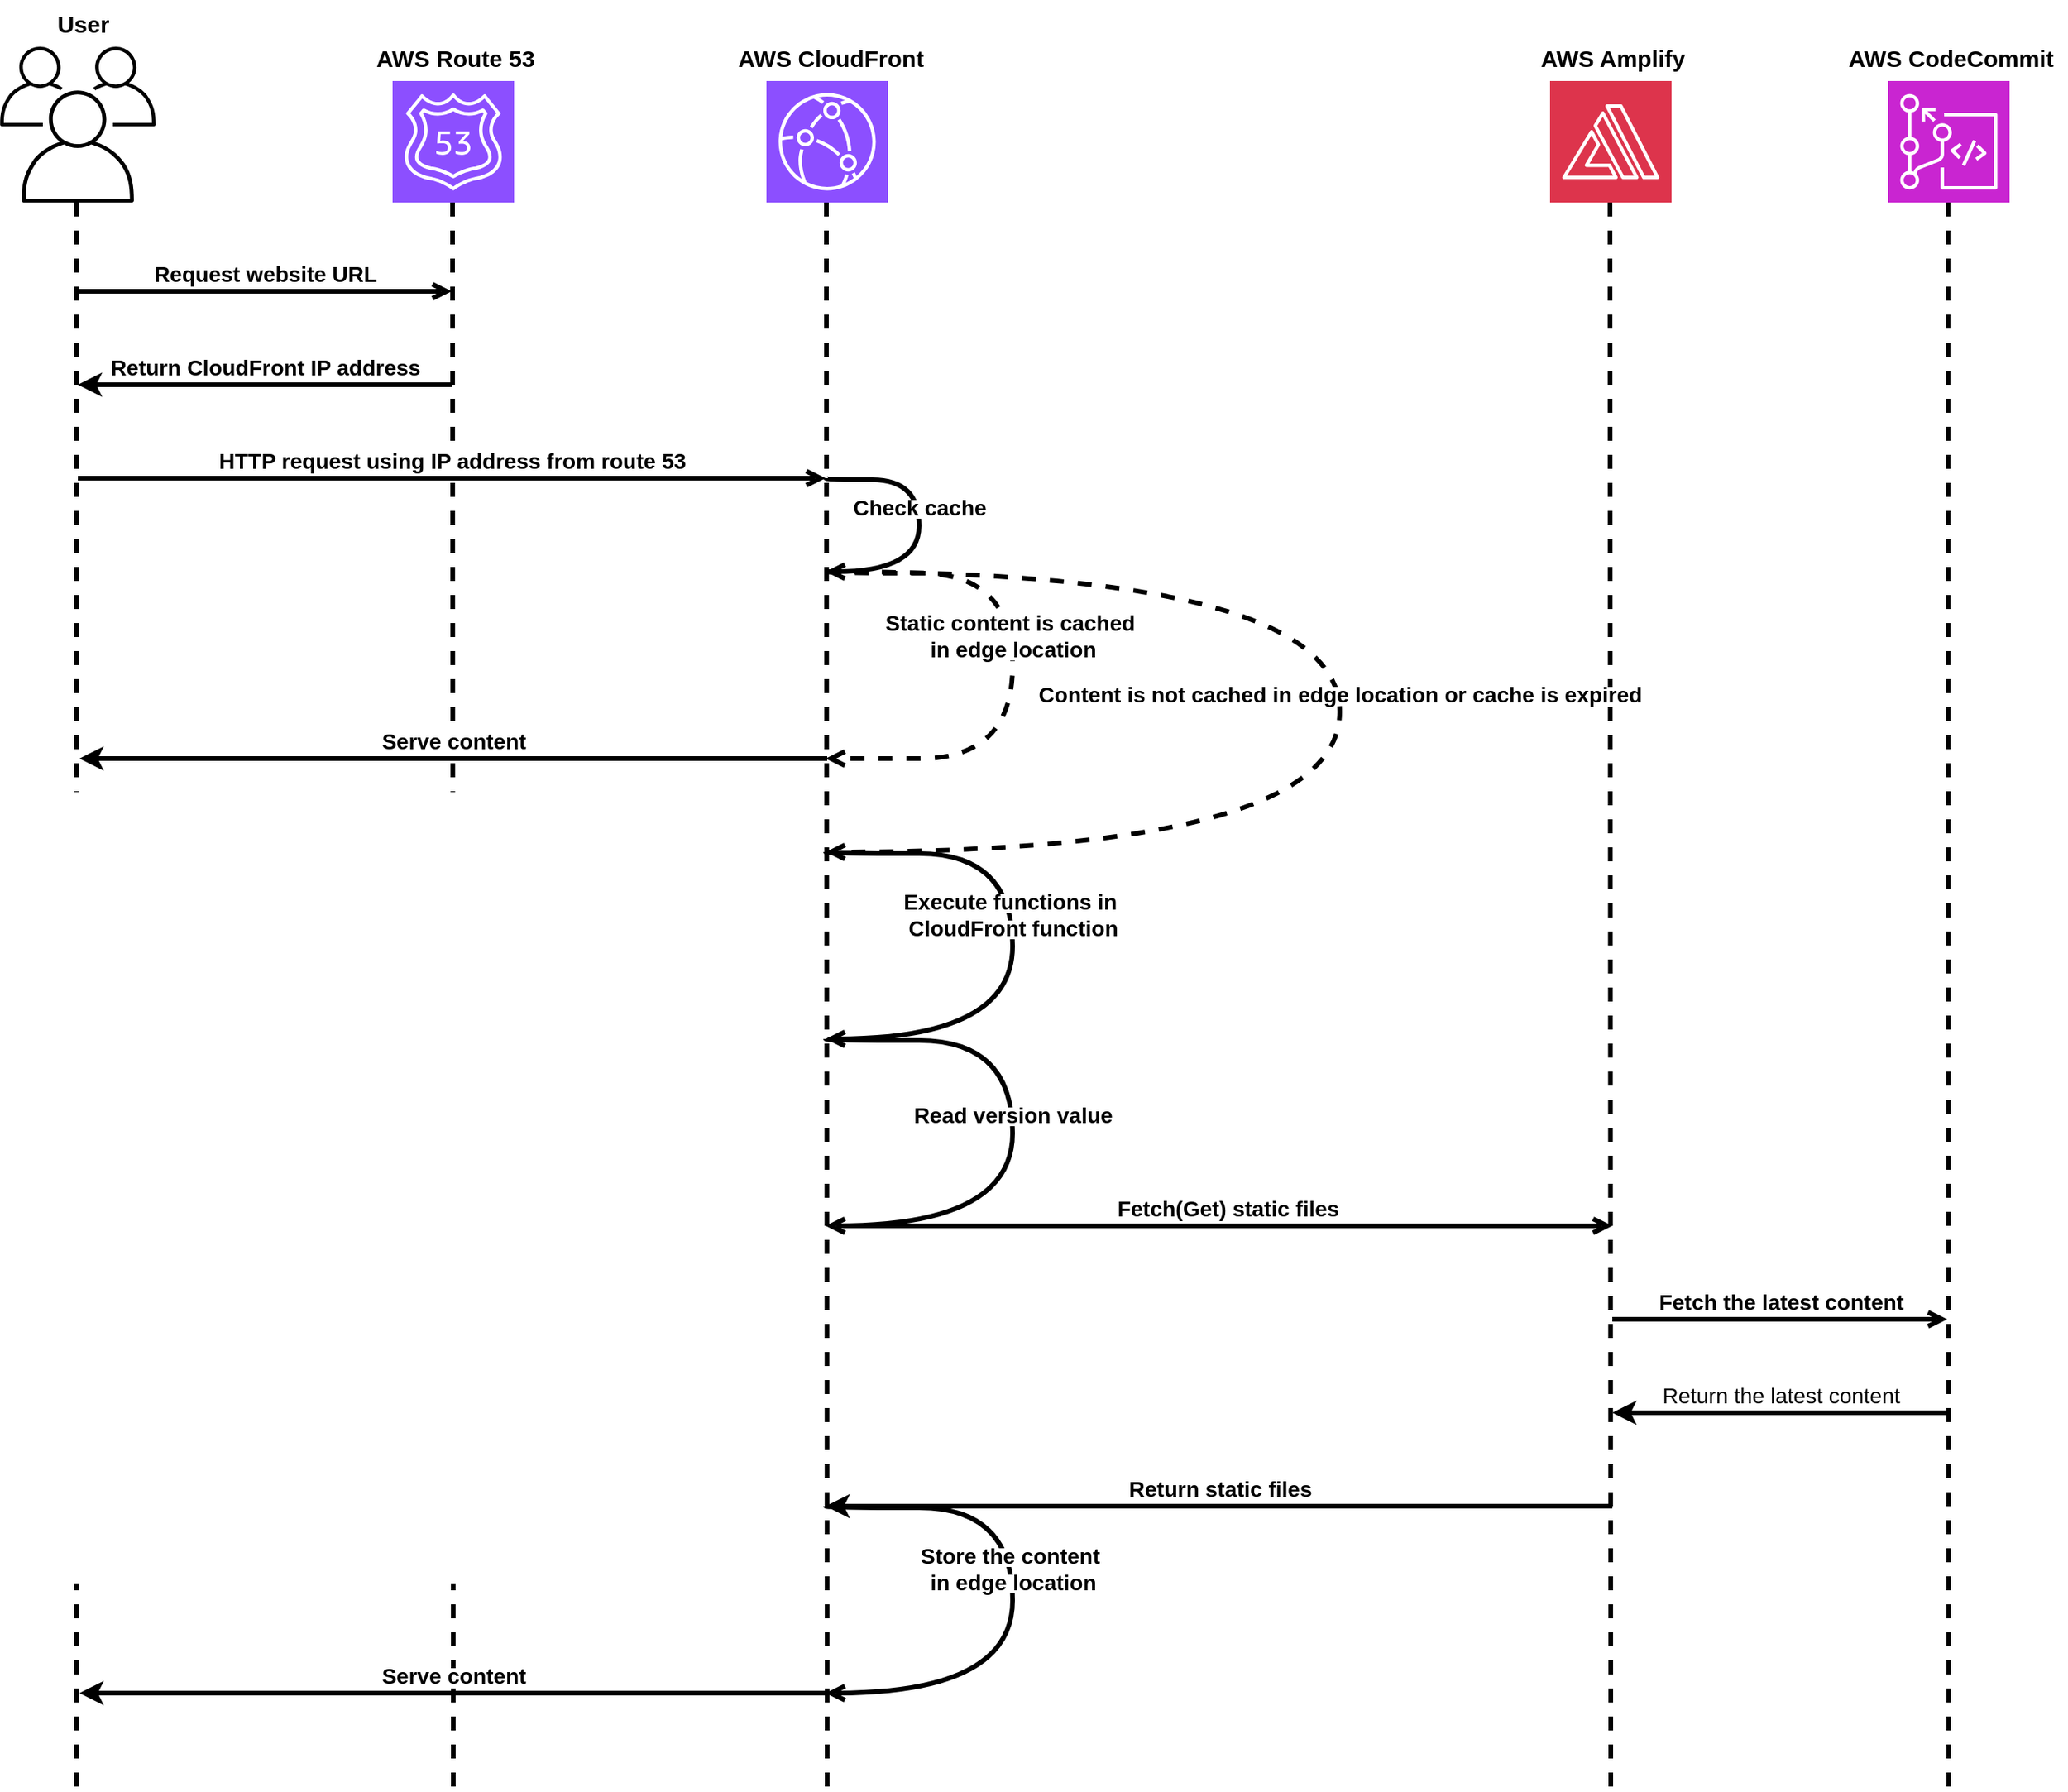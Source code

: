 <mxfile version="24.2.5" type="device">
  <diagram name="Page-1" id="oxsta4bVn6fxXUkwhriC">
    <mxGraphModel dx="1526" dy="1856" grid="1" gridSize="15" guides="1" tooltips="1" connect="1" arrows="1" fold="1" page="1" pageScale="1" pageWidth="1169" pageHeight="827" background="#ffffff" math="0" shadow="0">
      <root>
        <mxCell id="0" />
        <mxCell id="1" parent="0" />
        <mxCell id="xm0pzrH4hcumAgAO0iIK-3" value="" style="sketch=0;points=[[0,0,0],[0.25,0,0],[0.5,0,0],[0.75,0,0],[1,0,0],[0,1,0],[0.25,1,0],[0.5,1,0],[0.75,1,0],[1,1,0],[0,0.25,0],[0,0.5,0],[0,0.75,0],[1,0.25,0],[1,0.5,0],[1,0.75,0]];outlineConnect=0;fontColor=#232F3E;fillColor=#8C4FFF;strokeColor=#ffffff;dashed=0;verticalLabelPosition=bottom;verticalAlign=top;align=center;html=1;fontSize=12;fontStyle=0;aspect=fixed;shape=mxgraph.aws4.resourceIcon;resIcon=mxgraph.aws4.route_53;" parent="1" vertex="1">
          <mxGeometry x="322" y="45" width="78" height="78" as="geometry" />
        </mxCell>
        <mxCell id="xm0pzrH4hcumAgAO0iIK-4" value="" style="sketch=0;points=[[0,0,0],[0.25,0,0],[0.5,0,0],[0.75,0,0],[1,0,0],[0,1,0],[0.25,1,0],[0.5,1,0],[0.75,1,0],[1,1,0],[0,0.25,0],[0,0.5,0],[0,0.75,0],[1,0.25,0],[1,0.5,0],[1,0.75,0]];outlineConnect=0;fontColor=#232F3E;fillColor=#8C4FFF;strokeColor=#ffffff;dashed=0;verticalLabelPosition=bottom;verticalAlign=top;align=center;html=1;fontSize=12;fontStyle=0;aspect=fixed;shape=mxgraph.aws4.resourceIcon;resIcon=mxgraph.aws4.cloudfront;" parent="1" vertex="1">
          <mxGeometry x="562" y="45" width="78" height="78" as="geometry" />
        </mxCell>
        <mxCell id="xm0pzrH4hcumAgAO0iIK-9" value="" style="sketch=0;points=[[0,0,0],[0.25,0,0],[0.5,0,0],[0.75,0,0],[1,0,0],[0,1,0],[0.25,1,0],[0.5,1,0],[0.75,1,0],[1,1,0],[0,0.25,0],[0,0.5,0],[0,0.75,0],[1,0.25,0],[1,0.5,0],[1,0.75,0]];outlineConnect=0;fontColor=#232F3E;fillColor=#DD344C;strokeColor=#ffffff;dashed=0;verticalLabelPosition=bottom;verticalAlign=top;align=center;html=1;fontSize=12;fontStyle=0;aspect=fixed;shape=mxgraph.aws4.resourceIcon;resIcon=mxgraph.aws4.amplify;" parent="1" vertex="1">
          <mxGeometry x="1065" y="45" width="78" height="78" as="geometry" />
        </mxCell>
        <mxCell id="xm0pzrH4hcumAgAO0iIK-10" value="" style="sketch=0;points=[[0,0,0],[0.25,0,0],[0.5,0,0],[0.75,0,0],[1,0,0],[0,1,0],[0.25,1,0],[0.5,1,0],[0.75,1,0],[1,1,0],[0,0.25,0],[0,0.5,0],[0,0.75,0],[1,0.25,0],[1,0.5,0],[1,0.75,0]];outlineConnect=0;fontColor=#232F3E;fillColor=#C925D1;strokeColor=#ffffff;dashed=0;verticalLabelPosition=bottom;verticalAlign=top;align=center;html=1;fontSize=12;fontStyle=0;aspect=fixed;shape=mxgraph.aws4.resourceIcon;resIcon=mxgraph.aws4.codecommit;" parent="1" vertex="1">
          <mxGeometry x="1282" y="45" width="78" height="78" as="geometry" />
        </mxCell>
        <mxCell id="xm0pzrH4hcumAgAO0iIK-11" value="" style="endArrow=none;dashed=1;html=1;rounded=0;strokeWidth=3;strokeColor=#000000;" parent="1" edge="1">
          <mxGeometry width="50" height="50" relative="1" as="geometry">
            <mxPoint x="119" y="1140" as="sourcePoint" />
            <mxPoint x="119.027" y="123.0" as="targetPoint" />
          </mxGeometry>
        </mxCell>
        <mxCell id="xm0pzrH4hcumAgAO0iIK-12" value="" style="endArrow=none;dashed=1;html=1;rounded=0;strokeWidth=3;strokeColor=#000000;" parent="1" edge="1">
          <mxGeometry width="50" height="50" relative="1" as="geometry">
            <mxPoint x="361" y="1140" as="sourcePoint" />
            <mxPoint x="360.5" y="123" as="targetPoint" />
          </mxGeometry>
        </mxCell>
        <mxCell id="xm0pzrH4hcumAgAO0iIK-13" value="" style="endArrow=none;dashed=1;html=1;rounded=0;strokeWidth=3;strokeColor=#000000;" parent="1" edge="1">
          <mxGeometry width="50" height="50" relative="1" as="geometry">
            <mxPoint x="601" y="1140" as="sourcePoint" />
            <mxPoint x="600.5" y="123" as="targetPoint" />
          </mxGeometry>
        </mxCell>
        <mxCell id="xm0pzrH4hcumAgAO0iIK-15" value="" style="endArrow=none;dashed=1;html=1;rounded=0;strokeWidth=3;strokeColor=#000000;" parent="1" edge="1">
          <mxGeometry width="50" height="50" relative="1" as="geometry">
            <mxPoint x="1104" y="1140" as="sourcePoint" />
            <mxPoint x="1103.5" y="123" as="targetPoint" />
          </mxGeometry>
        </mxCell>
        <mxCell id="xm0pzrH4hcumAgAO0iIK-16" value="" style="endArrow=none;dashed=1;html=1;rounded=0;strokeWidth=3;strokeColor=#000000;" parent="1" edge="1">
          <mxGeometry width="50" height="50" relative="1" as="geometry">
            <mxPoint x="1321" y="1140" as="sourcePoint" />
            <mxPoint x="1320.5" y="123" as="targetPoint" />
          </mxGeometry>
        </mxCell>
        <mxCell id="xm0pzrH4hcumAgAO0iIK-17" value="&lt;font size=&quot;1&quot; style=&quot;&quot;&gt;&lt;b style=&quot;font-size: 14px;&quot;&gt;Request website URL&lt;/b&gt;&lt;/font&gt;" style="html=1;verticalAlign=bottom;labelBackgroundColor=none;endArrow=open;endFill=0;rounded=0;strokeWidth=3;strokeColor=#000000;fontColor=#000000;" parent="1" edge="1">
          <mxGeometry width="160" relative="1" as="geometry">
            <mxPoint x="120" y="180" as="sourcePoint" />
            <mxPoint x="360" y="180" as="targetPoint" />
          </mxGeometry>
        </mxCell>
        <mxCell id="xm0pzrH4hcumAgAO0iIK-18" value="&lt;font style=&quot;font-size: 14px;&quot;&gt;&lt;b&gt;Return CloudFront IP address&lt;/b&gt;&lt;/font&gt;" style="html=1;verticalAlign=bottom;labelBackgroundColor=none;endArrow=none;endFill=0;rounded=0;strokeWidth=3;strokeColor=#000000;fontColor=#000000;startArrow=classic;startFill=1;" parent="1" edge="1">
          <mxGeometry width="160" relative="1" as="geometry">
            <mxPoint x="120" y="240" as="sourcePoint" />
            <mxPoint x="360" y="240" as="targetPoint" />
          </mxGeometry>
        </mxCell>
        <mxCell id="xm0pzrH4hcumAgAO0iIK-19" value="" style="sketch=0;outlineConnect=0;gradientColor=none;fontColor=#545B64;strokeColor=none;fillColor=#000000;dashed=0;verticalLabelPosition=bottom;verticalAlign=top;align=center;html=1;fontSize=12;fontStyle=0;aspect=fixed;shape=mxgraph.aws4.illustration_users;pointerEvents=1" parent="1" vertex="1">
          <mxGeometry x="70" y="23" width="100" height="100" as="geometry" />
        </mxCell>
        <mxCell id="xm0pzrH4hcumAgAO0iIK-20" value="&lt;span style=&quot;background-color: rgb(255, 255, 255);&quot;&gt;&lt;font style=&quot;font-size: 14px;&quot;&gt;&lt;b&gt;HTTP request using IP address from route 53&lt;/b&gt;&lt;/font&gt;&lt;/span&gt;" style="html=1;verticalAlign=bottom;labelBackgroundColor=none;endArrow=open;endFill=0;rounded=0;strokeWidth=3;strokeColor=#000000;fontColor=#000000;" parent="1" edge="1">
          <mxGeometry width="160" relative="1" as="geometry">
            <mxPoint x="120" y="300" as="sourcePoint" />
            <mxPoint x="600" y="300" as="targetPoint" />
          </mxGeometry>
        </mxCell>
        <mxCell id="xm0pzrH4hcumAgAO0iIK-21" value="&lt;span style=&quot;background-color: rgb(255, 255, 255);&quot;&gt;&lt;font style=&quot;font-size: 14px;&quot;&gt;&lt;b&gt;Static content is cached&amp;nbsp;&lt;/b&gt;&lt;/font&gt;&lt;/span&gt;&lt;div&gt;&lt;span style=&quot;background-color: rgb(255, 255, 255);&quot;&gt;&lt;font style=&quot;font-size: 14px;&quot;&gt;&lt;b&gt;in edge location&lt;/b&gt;&lt;/font&gt;&lt;/span&gt;&lt;/div&gt;" style="html=1;verticalAlign=bottom;labelBackgroundColor=none;endArrow=open;endFill=0;rounded=0;strokeWidth=3;strokeColor=#000000;fontColor=#000000;edgeStyle=orthogonalEdgeStyle;curved=1;dashed=1;" parent="1" edge="1">
          <mxGeometry width="160" relative="1" as="geometry">
            <mxPoint x="601" y="360" as="sourcePoint" />
            <mxPoint x="600" y="480" as="targetPoint" />
            <Array as="points">
              <mxPoint x="601" y="361" />
              <mxPoint x="720" y="361" />
              <mxPoint x="720" y="480" />
              <mxPoint x="601" y="480" />
            </Array>
          </mxGeometry>
        </mxCell>
        <mxCell id="xm0pzrH4hcumAgAO0iIK-22" value="&lt;span style=&quot;background-color: rgb(255, 255, 255);&quot;&gt;&lt;font style=&quot;font-size: 14px;&quot;&gt;&lt;b&gt;Check cache&lt;/b&gt;&lt;/font&gt;&lt;/span&gt;" style="html=1;verticalAlign=bottom;labelBackgroundColor=none;endArrow=open;endFill=0;rounded=0;strokeWidth=3;strokeColor=#000000;fontColor=#000000;edgeStyle=orthogonalEdgeStyle;curved=1;" parent="1" edge="1">
          <mxGeometry width="160" relative="1" as="geometry">
            <mxPoint x="600" y="300" as="sourcePoint" />
            <mxPoint x="600" y="360" as="targetPoint" />
            <Array as="points">
              <mxPoint x="600" y="301" />
              <mxPoint x="660" y="301" />
              <mxPoint x="660" y="360" />
            </Array>
            <mxPoint as="offset" />
          </mxGeometry>
        </mxCell>
        <mxCell id="xm0pzrH4hcumAgAO0iIK-23" value="&lt;span style=&quot;background-color: rgb(255, 255, 255);&quot;&gt;&lt;font style=&quot;font-size: 14px;&quot;&gt;&lt;b&gt;Serve content&lt;/b&gt;&lt;/font&gt;&lt;/span&gt;" style="html=1;verticalAlign=bottom;labelBackgroundColor=none;endArrow=none;endFill=0;rounded=0;strokeWidth=3;strokeColor=#000000;fontColor=#000000;startArrow=classic;startFill=1;" parent="1" edge="1">
          <mxGeometry width="160" relative="1" as="geometry">
            <mxPoint x="121" y="480" as="sourcePoint" />
            <mxPoint x="601" y="480" as="targetPoint" />
          </mxGeometry>
        </mxCell>
        <mxCell id="xm0pzrH4hcumAgAO0iIK-24" value="&lt;span style=&quot;background-color: rgb(255, 255, 255);&quot;&gt;&lt;font style=&quot;font-size: 14px;&quot;&gt;&lt;b&gt;Content is not cached in edge location or cache is expired&lt;/b&gt;&lt;/font&gt;&lt;/span&gt;" style="html=1;verticalAlign=bottom;labelBackgroundColor=none;endArrow=open;endFill=0;rounded=0;strokeWidth=3;strokeColor=#000000;fontColor=#000000;edgeStyle=orthogonalEdgeStyle;curved=1;dashed=1;" parent="1" edge="1">
          <mxGeometry x="-0.0" width="160" relative="1" as="geometry">
            <mxPoint x="600" y="360" as="sourcePoint" />
            <mxPoint x="600" y="540" as="targetPoint" />
            <Array as="points">
              <mxPoint x="930" y="360" />
              <mxPoint x="930" y="540" />
              <mxPoint x="600" y="540" />
            </Array>
            <mxPoint as="offset" />
          </mxGeometry>
        </mxCell>
        <mxCell id="xm0pzrH4hcumAgAO0iIK-33" value="&lt;span style=&quot;background-color: rgb(255, 255, 255);&quot;&gt;&lt;font style=&quot;font-size: 14px;&quot;&gt;&lt;b&gt;Execute functions in&amp;nbsp;&lt;/b&gt;&lt;/font&gt;&lt;/span&gt;&lt;div&gt;&lt;span style=&quot;background-color: rgb(255, 255, 255);&quot;&gt;&lt;font style=&quot;font-size: 14px;&quot;&gt;&lt;b&gt;CloudFront function&lt;/b&gt;&lt;/font&gt;&lt;/span&gt;&lt;/div&gt;" style="html=1;verticalAlign=bottom;labelBackgroundColor=none;endArrow=open;endFill=0;rounded=0;strokeWidth=3;strokeColor=#000000;fontColor=#000000;edgeStyle=orthogonalEdgeStyle;curved=1;" parent="1" edge="1">
          <mxGeometry width="160" relative="1" as="geometry">
            <mxPoint x="600" y="540" as="sourcePoint" />
            <mxPoint x="600" y="660" as="targetPoint" />
            <Array as="points">
              <mxPoint x="600" y="541" />
              <mxPoint x="720" y="541" />
              <mxPoint x="720" y="660" />
              <mxPoint x="600" y="660" />
            </Array>
            <mxPoint as="offset" />
          </mxGeometry>
        </mxCell>
        <mxCell id="xm0pzrH4hcumAgAO0iIK-34" value="&lt;span style=&quot;background-color: rgb(255, 255, 255);&quot;&gt;&lt;font style=&quot;font-size: 14px;&quot;&gt;&lt;b&gt;Read version value&lt;/b&gt;&lt;/font&gt;&lt;/span&gt;" style="html=1;verticalAlign=bottom;labelBackgroundColor=none;endArrow=open;endFill=0;rounded=0;strokeWidth=3;strokeColor=#000000;fontColor=#000000;edgeStyle=orthogonalEdgeStyle;curved=1;" parent="1" edge="1">
          <mxGeometry x="-0.001" width="160" relative="1" as="geometry">
            <mxPoint x="600" y="660" as="sourcePoint" />
            <mxPoint x="600" y="780" as="targetPoint" />
            <Array as="points">
              <mxPoint x="600" y="661" />
              <mxPoint x="720" y="661" />
              <mxPoint x="720" y="780" />
              <mxPoint x="600" y="780" />
            </Array>
            <mxPoint as="offset" />
          </mxGeometry>
        </mxCell>
        <mxCell id="xm0pzrH4hcumAgAO0iIK-35" value="&lt;span style=&quot;background-color: rgb(255, 255, 255);&quot;&gt;&lt;font style=&quot;font-size: 14px;&quot;&gt;&lt;b&gt;Fetch(Get) static files&lt;/b&gt;&lt;/font&gt;&lt;/span&gt;" style="html=1;verticalAlign=bottom;labelBackgroundColor=none;endArrow=open;endFill=0;rounded=0;strokeWidth=3;strokeColor=#000000;fontColor=#000000;" parent="1" edge="1">
          <mxGeometry width="160" relative="1" as="geometry">
            <mxPoint x="610" y="780" as="sourcePoint" />
            <mxPoint x="1105" y="780" as="targetPoint" />
          </mxGeometry>
        </mxCell>
        <mxCell id="xm0pzrH4hcumAgAO0iIK-37" value="&lt;span style=&quot;background-color: rgb(255, 255, 255);&quot;&gt;&lt;font style=&quot;font-size: 14px;&quot;&gt;&lt;b&gt;Return static files&lt;/b&gt;&lt;/font&gt;&lt;/span&gt;" style="html=1;verticalAlign=bottom;labelBackgroundColor=none;endArrow=none;endFill=0;rounded=0;strokeWidth=3;strokeColor=#000000;fontColor=#000000;startArrow=classic;startFill=1;" parent="1" edge="1">
          <mxGeometry width="160" relative="1" as="geometry">
            <mxPoint x="600" y="960" as="sourcePoint" />
            <mxPoint x="1105" y="960" as="targetPoint" />
          </mxGeometry>
        </mxCell>
        <mxCell id="xm0pzrH4hcumAgAO0iIK-40" value="&lt;span style=&quot;background-color: rgb(255, 255, 255);&quot;&gt;&lt;font style=&quot;font-size: 14px;&quot;&gt;&lt;b&gt;Fetch the latest content&lt;/b&gt;&lt;/font&gt;&lt;/span&gt;" style="html=1;verticalAlign=bottom;labelBackgroundColor=none;endArrow=open;endFill=0;rounded=0;strokeWidth=3;strokeColor=#000000;fontColor=#000000;" parent="1" edge="1">
          <mxGeometry width="160" relative="1" as="geometry">
            <mxPoint x="1105" y="840" as="sourcePoint" />
            <mxPoint x="1320" y="840" as="targetPoint" />
          </mxGeometry>
        </mxCell>
        <mxCell id="xm0pzrH4hcumAgAO0iIK-42" value="&lt;span style=&quot;background-color: rgb(255, 255, 255);&quot;&gt;&lt;font style=&quot;font-size: 14px;&quot;&gt;Return the latest content&lt;/font&gt;&lt;/span&gt;" style="html=1;verticalAlign=bottom;labelBackgroundColor=none;endArrow=none;endFill=0;rounded=0;strokeWidth=3;strokeColor=#000000;fontColor=#000000;startArrow=classic;startFill=1;" parent="1" edge="1">
          <mxGeometry width="160" relative="1" as="geometry">
            <mxPoint x="1105" y="900" as="sourcePoint" />
            <mxPoint x="1320" y="900" as="targetPoint" />
          </mxGeometry>
        </mxCell>
        <mxCell id="xm0pzrH4hcumAgAO0iIK-44" value="&lt;span style=&quot;background-color: rgb(255, 255, 255);&quot;&gt;&lt;font style=&quot;font-size: 14px;&quot;&gt;&lt;b&gt;Store the content&amp;nbsp;&lt;/b&gt;&lt;/font&gt;&lt;/span&gt;&lt;div&gt;&lt;span style=&quot;background-color: rgb(255, 255, 255);&quot;&gt;&lt;font style=&quot;font-size: 14px;&quot;&gt;&lt;b&gt;in edge location&lt;/b&gt;&lt;/font&gt;&lt;/span&gt;&lt;/div&gt;" style="html=1;verticalAlign=bottom;labelBackgroundColor=none;endArrow=open;endFill=0;rounded=0;strokeWidth=3;strokeColor=#000000;fontColor=#000000;edgeStyle=orthogonalEdgeStyle;curved=1;" parent="1" edge="1">
          <mxGeometry x="-0.001" width="160" relative="1" as="geometry">
            <mxPoint x="600" y="960" as="sourcePoint" />
            <mxPoint x="600" y="1080" as="targetPoint" />
            <Array as="points">
              <mxPoint x="600" y="961" />
              <mxPoint x="720" y="961" />
              <mxPoint x="720" y="1080" />
              <mxPoint x="600" y="1080" />
            </Array>
            <mxPoint as="offset" />
          </mxGeometry>
        </mxCell>
        <mxCell id="xm0pzrH4hcumAgAO0iIK-45" value="&lt;span style=&quot;background-color: rgb(255, 255, 255);&quot;&gt;&lt;b&gt;&lt;font style=&quot;font-size: 14px;&quot;&gt;Serve content&lt;/font&gt;&lt;/b&gt;&lt;/span&gt;" style="html=1;verticalAlign=bottom;labelBackgroundColor=none;endArrow=none;endFill=0;rounded=0;strokeWidth=3;strokeColor=#000000;fontColor=#000000;startArrow=classic;startFill=1;" parent="1" edge="1">
          <mxGeometry width="160" relative="1" as="geometry">
            <mxPoint x="121" y="1080" as="sourcePoint" />
            <mxPoint x="601" y="1080" as="targetPoint" />
          </mxGeometry>
        </mxCell>
        <mxCell id="lFnS2LJFakUDAfytN8Sv-3" value="&lt;font style=&quot;background-color: rgb(255, 255, 255); font-size: 15px;&quot; color=&quot;#000000&quot;&gt;AWS Route 53&lt;/font&gt;" style="text;html=1;align=center;verticalAlign=middle;resizable=0;points=[];autosize=1;strokeColor=none;fillColor=none;fontStyle=1;fontSize=15;" parent="1" vertex="1">
          <mxGeometry x="294.5" y="15" width="135" height="30" as="geometry" />
        </mxCell>
        <mxCell id="lFnS2LJFakUDAfytN8Sv-4" value="&lt;font color=&quot;#000000&quot; style=&quot;font-size: 15px;&quot;&gt;&lt;span style=&quot;background-color: rgb(255, 255, 255); font-size: 15px;&quot;&gt;User&lt;/span&gt;&lt;/font&gt;" style="text;html=1;align=center;verticalAlign=middle;resizable=0;points=[];autosize=1;strokeColor=none;fillColor=none;fontStyle=1;fontSize=15;" parent="1" vertex="1">
          <mxGeometry x="93" y="-7" width="60" height="30" as="geometry" />
        </mxCell>
        <mxCell id="lFnS2LJFakUDAfytN8Sv-5" value="&lt;font style=&quot;background-color: rgb(255, 255, 255); font-size: 15px;&quot; color=&quot;#000000&quot;&gt;AWS CloudFront&lt;/font&gt;" style="text;html=1;align=center;verticalAlign=middle;resizable=0;points=[];autosize=1;strokeColor=none;fillColor=none;fontStyle=1;fontSize=15;" parent="1" vertex="1">
          <mxGeometry x="527.5" y="15" width="150" height="30" as="geometry" />
        </mxCell>
        <mxCell id="lFnS2LJFakUDAfytN8Sv-6" value="&lt;font style=&quot;background-color: rgb(255, 255, 255); font-size: 15px;&quot; color=&quot;#000000&quot;&gt;AWS Amplify&lt;/font&gt;" style="text;html=1;align=center;verticalAlign=middle;resizable=0;points=[];autosize=1;strokeColor=none;fillColor=none;fontStyle=1;fontSize=15;" parent="1" vertex="1">
          <mxGeometry x="1045" y="15" width="120" height="30" as="geometry" />
        </mxCell>
        <mxCell id="lFnS2LJFakUDAfytN8Sv-7" value="&lt;font style=&quot;background-color: rgb(255, 255, 255); font-size: 15px;&quot; color=&quot;#000000&quot;&gt;AWS CodeCommit&lt;/font&gt;" style="text;html=1;align=center;verticalAlign=middle;resizable=0;points=[];autosize=1;strokeColor=none;fillColor=none;fontStyle=1;fontSize=15;" parent="1" vertex="1">
          <mxGeometry x="1246.5" y="15" width="150" height="30" as="geometry" />
        </mxCell>
      </root>
    </mxGraphModel>
  </diagram>
</mxfile>
